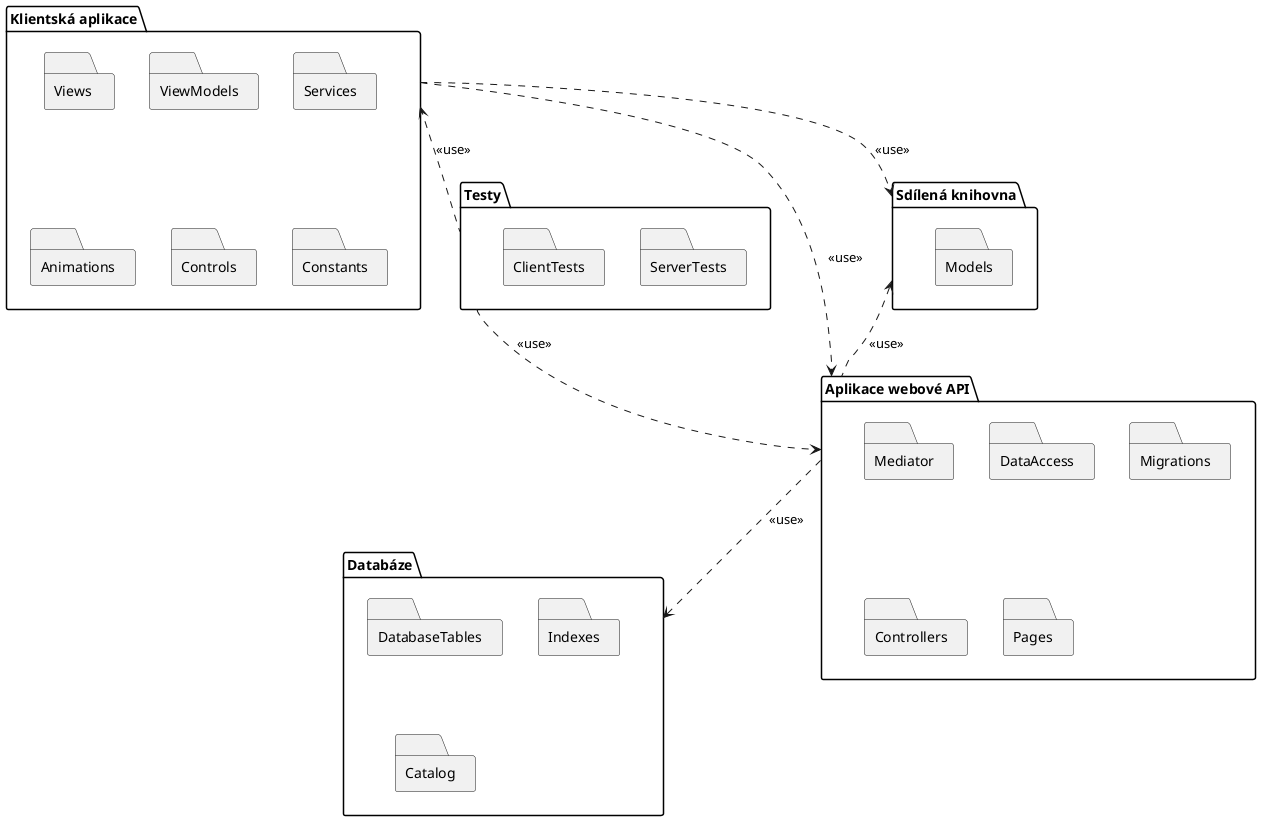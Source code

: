 @startuml

package "Klientská aplikace" as clientApp {

    folder "Views"

    folder "ViewModels"

    folder "Services"

    folder "Animations"

    folder "Controls"

    folder "Constants"

}

package "Aplikace webové API" as webApp {

    folder "Mediator"

    folder "DataAccess"

    folder "Migrations"

    folder "Controllers"

    folder "Pages"

}

package "Sdílená knihovna" as sharedLibrary {

    folder "Models"

}

package "Testy" as tests {

    folder "ServerTests"

    folder "ClientTests"

}

package "Databáze" as db {

    folder "DatabaseTables"

    folder "Indexes"

    folder "Catalog"

}

webApp .up.> sharedLibrary : "<<use>>"

clientApp ..> sharedLibrary : "<<use>>"

clientApp ..> webApp : "<<use>>"

tests .left.> clientApp : "<<use>>"

tests .down.> webApp : "<<use>>"

webApp ..> db : "<<use>>"

@enduml
